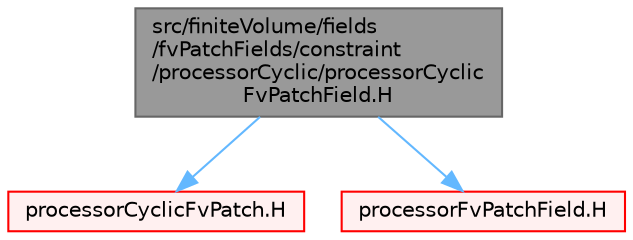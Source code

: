digraph "src/finiteVolume/fields/fvPatchFields/constraint/processorCyclic/processorCyclicFvPatchField.H"
{
 // LATEX_PDF_SIZE
  bgcolor="transparent";
  edge [fontname=Helvetica,fontsize=10,labelfontname=Helvetica,labelfontsize=10];
  node [fontname=Helvetica,fontsize=10,shape=box,height=0.2,width=0.4];
  Node1 [id="Node000001",label="src/finiteVolume/fields\l/fvPatchFields/constraint\l/processorCyclic/processorCyclic\lFvPatchField.H",height=0.2,width=0.4,color="gray40", fillcolor="grey60", style="filled", fontcolor="black",tooltip=" "];
  Node1 -> Node2 [id="edge1_Node000001_Node000002",color="steelblue1",style="solid",tooltip=" "];
  Node2 [id="Node000002",label="processorCyclicFvPatch.H",height=0.2,width=0.4,color="red", fillcolor="#FFF0F0", style="filled",URL="$processorCyclicFvPatch_8H.html",tooltip=" "];
  Node1 -> Node294 [id="edge2_Node000001_Node000294",color="steelblue1",style="solid",tooltip=" "];
  Node294 [id="Node000294",label="processorFvPatchField.H",height=0.2,width=0.4,color="red", fillcolor="#FFF0F0", style="filled",URL="$processorFvPatchField_8H.html",tooltip=" "];
}
